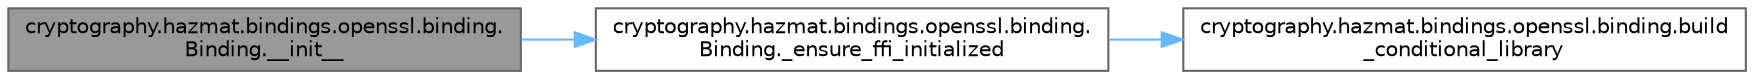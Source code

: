 digraph "cryptography.hazmat.bindings.openssl.binding.Binding.__init__"
{
 // LATEX_PDF_SIZE
  bgcolor="transparent";
  edge [fontname=Helvetica,fontsize=10,labelfontname=Helvetica,labelfontsize=10];
  node [fontname=Helvetica,fontsize=10,shape=box,height=0.2,width=0.4];
  rankdir="LR";
  Node1 [id="Node000001",label="cryptography.hazmat.bindings.openssl.binding.\lBinding.__init__",height=0.2,width=0.4,color="gray40", fillcolor="grey60", style="filled", fontcolor="black",tooltip=" "];
  Node1 -> Node2 [id="edge1_Node000001_Node000002",color="steelblue1",style="solid",tooltip=" "];
  Node2 [id="Node000002",label="cryptography.hazmat.bindings.openssl.binding.\lBinding._ensure_ffi_initialized",height=0.2,width=0.4,color="grey40", fillcolor="white", style="filled",URL="$classcryptography_1_1hazmat_1_1bindings_1_1openssl_1_1binding_1_1_binding.html#aaeff61838a370851f85542bcdb763296",tooltip=" "];
  Node2 -> Node3 [id="edge2_Node000002_Node000003",color="steelblue1",style="solid",tooltip=" "];
  Node3 [id="Node000003",label="cryptography.hazmat.bindings.openssl.binding.build\l_conditional_library",height=0.2,width=0.4,color="grey40", fillcolor="white", style="filled",URL="$namespacecryptography_1_1hazmat_1_1bindings_1_1openssl_1_1binding.html#afb9509bc370edcbd0f1fb8894bebb539",tooltip=" "];
}
